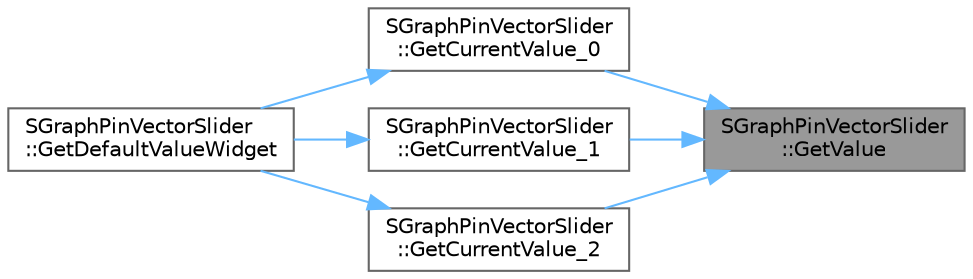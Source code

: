 digraph "SGraphPinVectorSlider::GetValue"
{
 // INTERACTIVE_SVG=YES
 // LATEX_PDF_SIZE
  bgcolor="transparent";
  edge [fontname=Helvetica,fontsize=10,labelfontname=Helvetica,labelfontsize=10];
  node [fontname=Helvetica,fontsize=10,shape=box,height=0.2,width=0.4];
  rankdir="RL";
  Node1 [id="Node000001",label="SGraphPinVectorSlider\l::GetValue",height=0.2,width=0.4,color="gray40", fillcolor="grey60", style="filled", fontcolor="black",tooltip=" "];
  Node1 -> Node2 [id="edge1_Node000001_Node000002",dir="back",color="steelblue1",style="solid",tooltip=" "];
  Node2 [id="Node000002",label="SGraphPinVectorSlider\l::GetCurrentValue_0",height=0.2,width=0.4,color="grey40", fillcolor="white", style="filled",URL="$de/d63/classSGraphPinVectorSlider.html#a1a9b0f2af8bcc1913535a3a4721117a2",tooltip=" "];
  Node2 -> Node3 [id="edge2_Node000002_Node000003",dir="back",color="steelblue1",style="solid",tooltip=" "];
  Node3 [id="Node000003",label="SGraphPinVectorSlider\l::GetDefaultValueWidget",height=0.2,width=0.4,color="grey40", fillcolor="white", style="filled",URL="$de/d63/classSGraphPinVectorSlider.html#ad5fc0aace0cb9c66bcc5369a48f09681",tooltip="Function to create class specific widget."];
  Node1 -> Node4 [id="edge3_Node000001_Node000004",dir="back",color="steelblue1",style="solid",tooltip=" "];
  Node4 [id="Node000004",label="SGraphPinVectorSlider\l::GetCurrentValue_1",height=0.2,width=0.4,color="grey40", fillcolor="white", style="filled",URL="$de/d63/classSGraphPinVectorSlider.html#af1bf23dd405618401fd48f4edfd02ff6",tooltip=" "];
  Node4 -> Node3 [id="edge4_Node000004_Node000003",dir="back",color="steelblue1",style="solid",tooltip=" "];
  Node1 -> Node5 [id="edge5_Node000001_Node000005",dir="back",color="steelblue1",style="solid",tooltip=" "];
  Node5 [id="Node000005",label="SGraphPinVectorSlider\l::GetCurrentValue_2",height=0.2,width=0.4,color="grey40", fillcolor="white", style="filled",URL="$de/d63/classSGraphPinVectorSlider.html#ad62a85ec046ebf2764968da7dbfffef8",tooltip=" "];
  Node5 -> Node3 [id="edge6_Node000005_Node000003",dir="back",color="steelblue1",style="solid",tooltip=" "];
}
